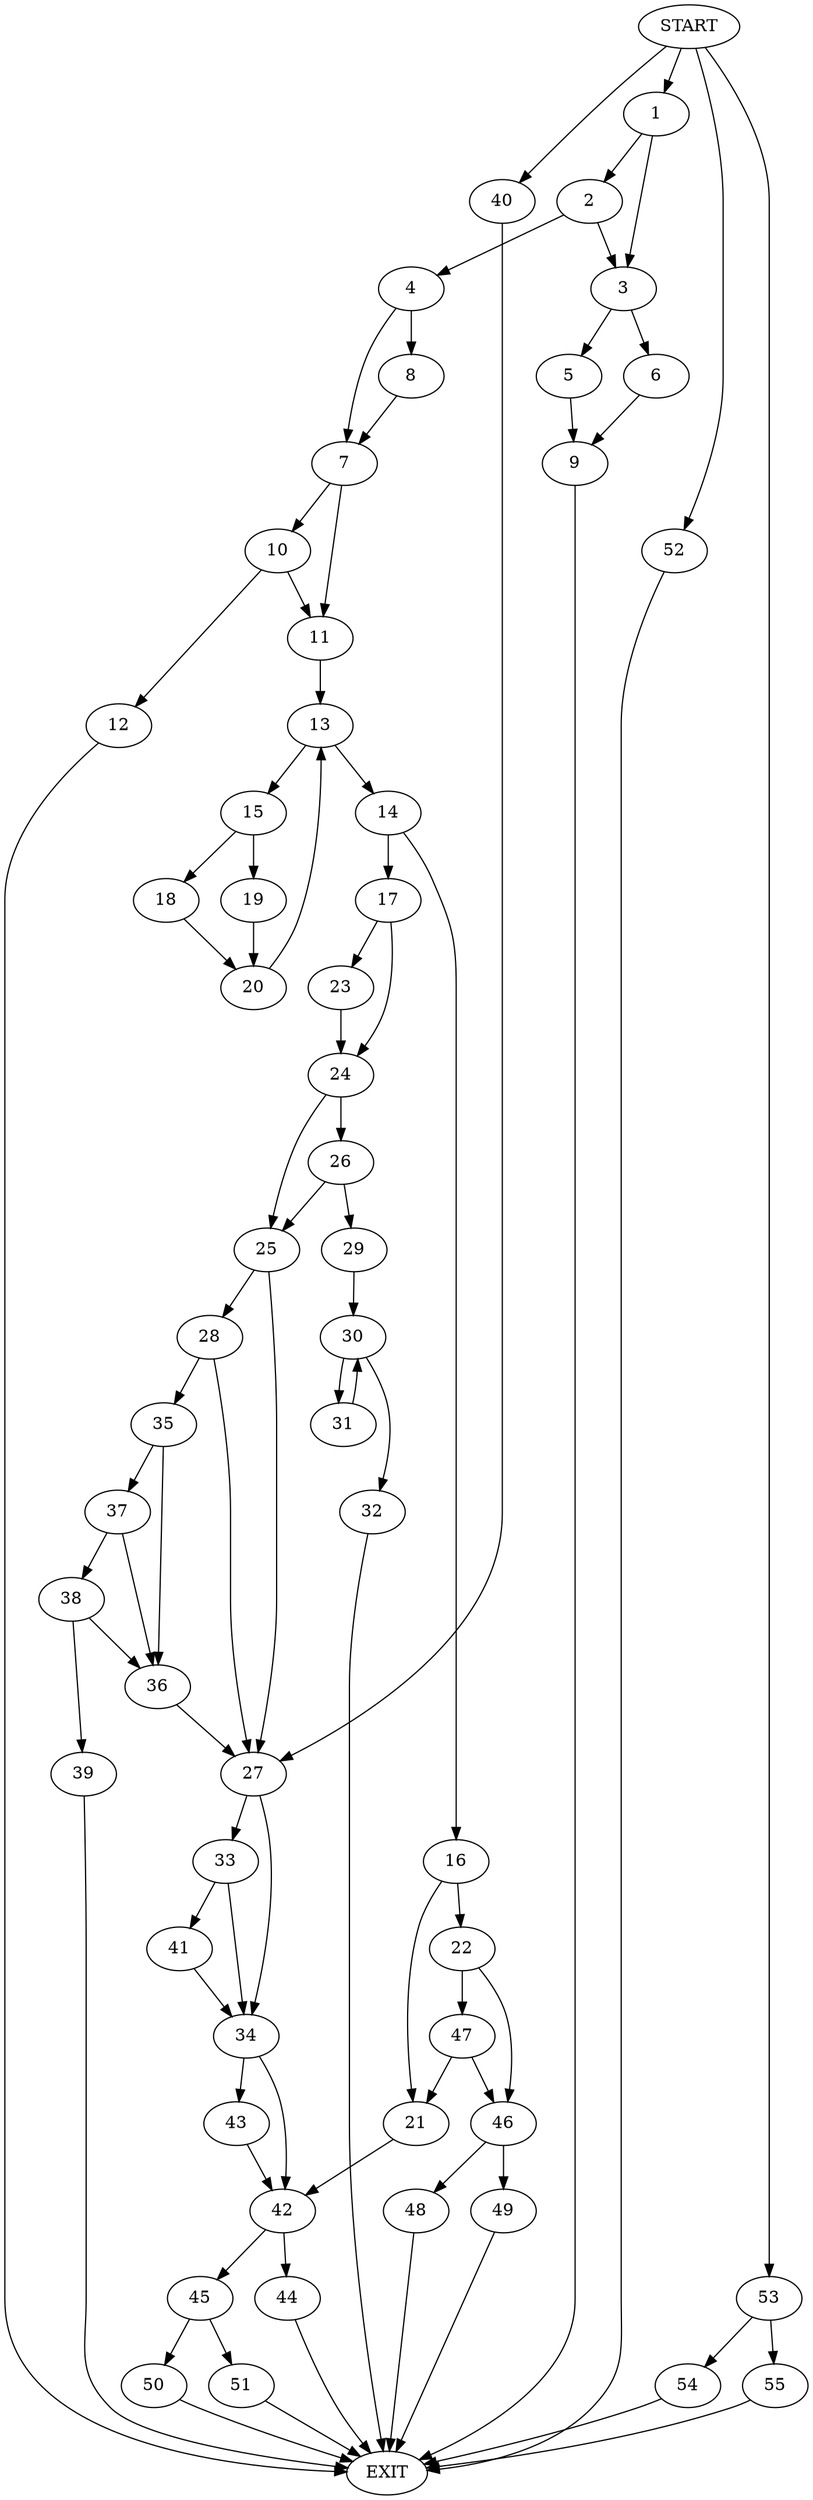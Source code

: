 digraph {
0 [label="START"]
56 [label="EXIT"]
0 -> 1
1 -> 2
1 -> 3
2 -> 4
2 -> 3
3 -> 5
3 -> 6
4 -> 7
4 -> 8
6 -> 9
5 -> 9
9 -> 56
8 -> 7
7 -> 10
7 -> 11
10 -> 12
10 -> 11
11 -> 13
12 -> 56
13 -> 14
13 -> 15
14 -> 16
14 -> 17
15 -> 18
15 -> 19
18 -> 20
19 -> 20
20 -> 13
16 -> 21
16 -> 22
17 -> 23
17 -> 24
23 -> 24
24 -> 25
24 -> 26
25 -> 27
25 -> 28
26 -> 25
26 -> 29
29 -> 30
30 -> 31
30 -> 32
32 -> 56
31 -> 30
27 -> 33
27 -> 34
28 -> 27
28 -> 35
35 -> 36
35 -> 37
36 -> 27
37 -> 36
37 -> 38
38 -> 36
38 -> 39
39 -> 56
0 -> 40
40 -> 27
33 -> 41
33 -> 34
34 -> 42
34 -> 43
41 -> 34
42 -> 44
42 -> 45
43 -> 42
22 -> 46
22 -> 47
21 -> 42
46 -> 48
46 -> 49
47 -> 21
47 -> 46
48 -> 56
49 -> 56
44 -> 56
45 -> 50
45 -> 51
51 -> 56
50 -> 56
0 -> 52
52 -> 56
0 -> 53
53 -> 54
53 -> 55
54 -> 56
55 -> 56
}
